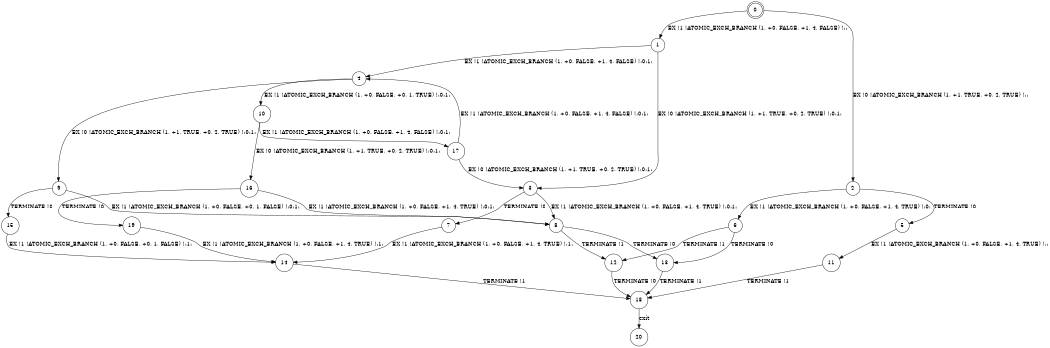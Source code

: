digraph BCG {
size = "7, 10.5";
center = TRUE;
node [shape = circle];
0 [peripheries = 2];
0 -> 1 [label = "EX !1 !ATOMIC_EXCH_BRANCH (1, +0, FALSE, +1, 4, FALSE) !::"];
0 -> 2 [label = "EX !0 !ATOMIC_EXCH_BRANCH (1, +1, TRUE, +0, 2, TRUE) !::"];
1 -> 3 [label = "EX !0 !ATOMIC_EXCH_BRANCH (1, +1, TRUE, +0, 2, TRUE) !:0:1:"];
1 -> 4 [label = "EX !1 !ATOMIC_EXCH_BRANCH (1, +0, FALSE, +1, 4, FALSE) !:0:1:"];
2 -> 5 [label = "TERMINATE !0"];
2 -> 6 [label = "EX !1 !ATOMIC_EXCH_BRANCH (1, +0, FALSE, +1, 4, TRUE) !:0:"];
3 -> 7 [label = "TERMINATE !0"];
3 -> 8 [label = "EX !1 !ATOMIC_EXCH_BRANCH (1, +0, FALSE, +1, 4, TRUE) !:0:1:"];
4 -> 9 [label = "EX !0 !ATOMIC_EXCH_BRANCH (1, +1, TRUE, +0, 2, TRUE) !:0:1:"];
4 -> 10 [label = "EX !1 !ATOMIC_EXCH_BRANCH (1, +0, FALSE, +0, 1, TRUE) !:0:1:"];
5 -> 11 [label = "EX !1 !ATOMIC_EXCH_BRANCH (1, +0, FALSE, +1, 4, TRUE) !::"];
6 -> 12 [label = "TERMINATE !1"];
6 -> 13 [label = "TERMINATE !0"];
7 -> 14 [label = "EX !1 !ATOMIC_EXCH_BRANCH (1, +0, FALSE, +1, 4, TRUE) !:1:"];
8 -> 12 [label = "TERMINATE !1"];
8 -> 13 [label = "TERMINATE !0"];
9 -> 15 [label = "TERMINATE !0"];
9 -> 8 [label = "EX !1 !ATOMIC_EXCH_BRANCH (1, +0, FALSE, +0, 1, FALSE) !:0:1:"];
10 -> 16 [label = "EX !0 !ATOMIC_EXCH_BRANCH (1, +1, TRUE, +0, 2, TRUE) !:0:1:"];
10 -> 17 [label = "EX !1 !ATOMIC_EXCH_BRANCH (1, +0, FALSE, +1, 4, FALSE) !:0:1:"];
11 -> 18 [label = "TERMINATE !1"];
12 -> 18 [label = "TERMINATE !0"];
13 -> 18 [label = "TERMINATE !1"];
14 -> 18 [label = "TERMINATE !1"];
15 -> 14 [label = "EX !1 !ATOMIC_EXCH_BRANCH (1, +0, FALSE, +0, 1, FALSE) !:1:"];
16 -> 19 [label = "TERMINATE !0"];
16 -> 8 [label = "EX !1 !ATOMIC_EXCH_BRANCH (1, +0, FALSE, +1, 4, TRUE) !:0:1:"];
17 -> 3 [label = "EX !0 !ATOMIC_EXCH_BRANCH (1, +1, TRUE, +0, 2, TRUE) !:0:1:"];
17 -> 4 [label = "EX !1 !ATOMIC_EXCH_BRANCH (1, +0, FALSE, +1, 4, FALSE) !:0:1:"];
18 -> 20 [label = "exit"];
19 -> 14 [label = "EX !1 !ATOMIC_EXCH_BRANCH (1, +0, FALSE, +1, 4, TRUE) !:1:"];
}
